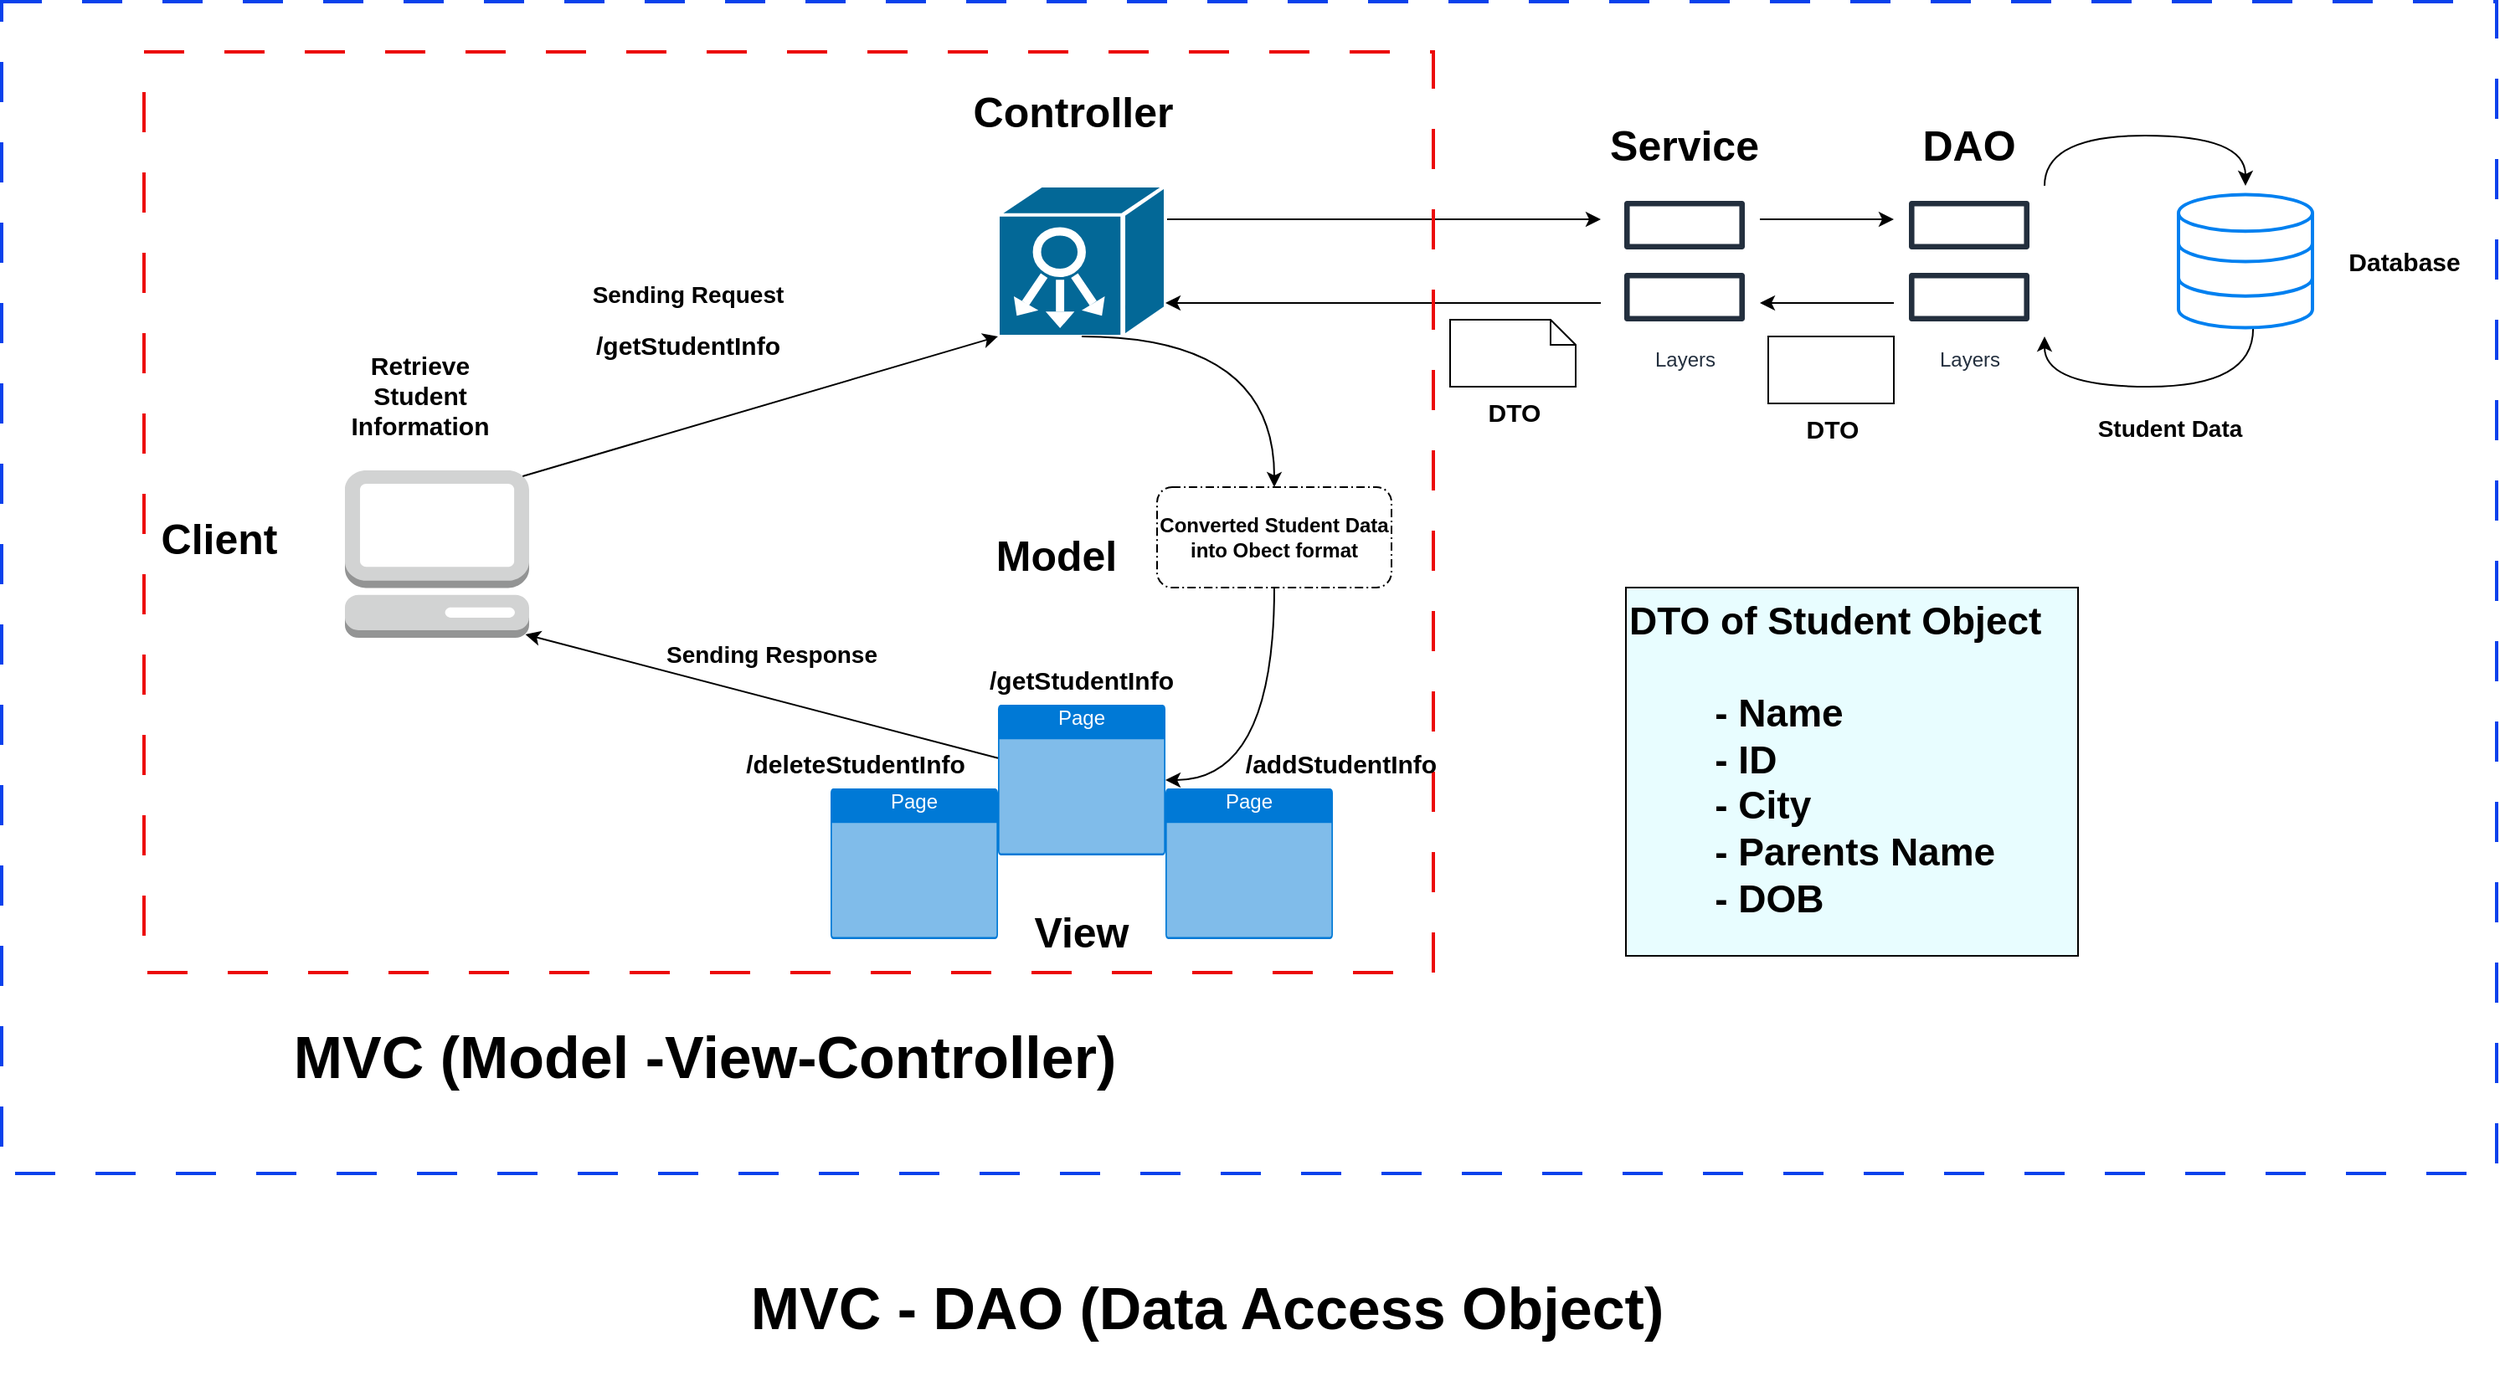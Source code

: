 <mxfile version="24.7.5">
  <diagram name="Page-1" id="sHMGXAZ-2pIGjKH5YxWj">
    <mxGraphModel dx="2465" dy="803" grid="1" gridSize="10" guides="1" tooltips="1" connect="1" arrows="1" fold="1" page="1" pageScale="1" pageWidth="850" pageHeight="1100" background="none" math="0" shadow="0">
      <root>
        <mxCell id="0" />
        <mxCell id="1" parent="0" />
        <mxCell id="x5Plf8LEQ-hN1UP6LT7Q-1" value="" style="outlineConnect=0;dashed=0;verticalLabelPosition=bottom;verticalAlign=top;align=center;html=1;shape=mxgraph.aws3.management_console;fillColor=#D2D3D3;gradientColor=none;" parent="1" vertex="1">
          <mxGeometry x="10" y="330" width="110" height="100" as="geometry" />
        </mxCell>
        <mxCell id="x5Plf8LEQ-hN1UP6LT7Q-26" style="edgeStyle=orthogonalEdgeStyle;rounded=0;orthogonalLoop=1;jettySize=auto;html=1;exitX=1;exitY=0.5;exitDx=0;exitDy=0;exitPerimeter=0;" parent="1" edge="1">
          <mxGeometry relative="1" as="geometry">
            <mxPoint x="500" y="180" as="sourcePoint" />
            <mxPoint x="760" y="180" as="targetPoint" />
          </mxGeometry>
        </mxCell>
        <mxCell id="x5Plf8LEQ-hN1UP6LT7Q-2" value="" style="shape=mxgraph.cisco.controllers_and_modules.system_controller;html=1;pointerEvents=1;dashed=0;fillColor=#036897;strokeColor=#ffffff;strokeWidth=2;verticalLabelPosition=bottom;verticalAlign=top;align=center;outlineConnect=0;" parent="1" vertex="1">
          <mxGeometry x="400" y="160" width="100" height="90" as="geometry" />
        </mxCell>
        <mxCell id="x5Plf8LEQ-hN1UP6LT7Q-3" value="Page" style="html=1;whiteSpace=wrap;strokeColor=none;fillColor=#0079D6;labelPosition=center;verticalLabelPosition=middle;verticalAlign=top;align=center;fontSize=12;outlineConnect=0;spacingTop=-6;fontColor=#FFFFFF;sketch=0;shape=mxgraph.sitemap.page;" parent="1" vertex="1">
          <mxGeometry x="400" y="470" width="100" height="90" as="geometry" />
        </mxCell>
        <mxCell id="x5Plf8LEQ-hN1UP6LT7Q-27" style="edgeStyle=orthogonalEdgeStyle;rounded=0;orthogonalLoop=1;jettySize=auto;html=1;" parent="1" source="x5Plf8LEQ-hN1UP6LT7Q-4" target="x5Plf8LEQ-hN1UP6LT7Q-6" edge="1">
          <mxGeometry relative="1" as="geometry">
            <Array as="points">
              <mxPoint x="895" y="180" />
              <mxPoint x="895" y="180" />
            </Array>
          </mxGeometry>
        </mxCell>
        <mxCell id="x5Plf8LEQ-hN1UP6LT7Q-4" value="Layers" style="sketch=0;outlineConnect=0;fontColor=#232F3E;gradientColor=none;strokeColor=#232F3E;fillColor=#ffffff;dashed=0;verticalLabelPosition=bottom;verticalAlign=top;align=center;html=1;fontSize=12;fontStyle=0;aspect=fixed;shape=mxgraph.aws4.resourceIcon;resIcon=mxgraph.aws4.layers;" parent="1" vertex="1">
          <mxGeometry x="765" y="160" width="90" height="90" as="geometry" />
        </mxCell>
        <mxCell id="x5Plf8LEQ-hN1UP6LT7Q-29" style="edgeStyle=orthogonalEdgeStyle;rounded=0;orthogonalLoop=1;jettySize=auto;html=1;curved=1;exitX=0.557;exitY=1.007;exitDx=0;exitDy=0;exitPerimeter=0;" parent="1" source="x5Plf8LEQ-hN1UP6LT7Q-5" target="x5Plf8LEQ-hN1UP6LT7Q-6" edge="1">
          <mxGeometry relative="1" as="geometry">
            <mxPoint x="1015" y="260" as="targetPoint" />
            <Array as="points">
              <mxPoint x="1150" y="280" />
              <mxPoint x="1025" y="280" />
            </Array>
          </mxGeometry>
        </mxCell>
        <mxCell id="x5Plf8LEQ-hN1UP6LT7Q-5" value="" style="html=1;verticalLabelPosition=bottom;align=center;labelBackgroundColor=#ffffff;verticalAlign=top;strokeWidth=2;strokeColor=#0080F0;shadow=0;dashed=0;shape=mxgraph.ios7.icons.data;" parent="1" vertex="1">
          <mxGeometry x="1105" y="165.22" width="80" height="79.55" as="geometry" />
        </mxCell>
        <mxCell id="x5Plf8LEQ-hN1UP6LT7Q-28" style="edgeStyle=orthogonalEdgeStyle;rounded=0;orthogonalLoop=1;jettySize=auto;html=1;curved=1;entryX=0.5;entryY=-0.066;entryDx=0;entryDy=0;entryPerimeter=0;" parent="1" source="x5Plf8LEQ-hN1UP6LT7Q-6" target="x5Plf8LEQ-hN1UP6LT7Q-5" edge="1">
          <mxGeometry relative="1" as="geometry">
            <mxPoint x="1095" y="180" as="targetPoint" />
            <mxPoint x="1025" y="180.059" as="sourcePoint" />
            <Array as="points">
              <mxPoint x="1025" y="130" />
              <mxPoint x="1145" y="130" />
            </Array>
          </mxGeometry>
        </mxCell>
        <mxCell id="x5Plf8LEQ-hN1UP6LT7Q-30" style="edgeStyle=orthogonalEdgeStyle;rounded=0;orthogonalLoop=1;jettySize=auto;html=1;" parent="1" source="x5Plf8LEQ-hN1UP6LT7Q-6" target="x5Plf8LEQ-hN1UP6LT7Q-4" edge="1">
          <mxGeometry relative="1" as="geometry">
            <Array as="points">
              <mxPoint x="895" y="230" />
              <mxPoint x="895" y="230" />
            </Array>
          </mxGeometry>
        </mxCell>
        <mxCell id="x5Plf8LEQ-hN1UP6LT7Q-6" value="Layers" style="sketch=0;outlineConnect=0;fontColor=#232F3E;gradientColor=none;strokeColor=#232F3E;fillColor=#ffffff;dashed=0;verticalLabelPosition=bottom;verticalAlign=top;align=center;html=1;fontSize=12;fontStyle=0;aspect=fixed;shape=mxgraph.aws4.resourceIcon;resIcon=mxgraph.aws4.layers;" parent="1" vertex="1">
          <mxGeometry x="935" y="160" width="90" height="90" as="geometry" />
        </mxCell>
        <mxCell id="x5Plf8LEQ-hN1UP6LT7Q-7" value="&lt;b&gt;&lt;font style=&quot;font-size: 12px;&quot;&gt;Converted Student Data into Obect format&lt;/font&gt;&lt;/b&gt;" style="points=[[0.25,0,0],[0.5,0,0],[0.75,0,0],[1,0.25,0],[1,0.5,0],[1,0.75,0],[0.75,1,0],[0.5,1,0],[0.25,1,0],[0,0.75,0],[0,0.5,0],[0,0.25,0]];rounded=1;dashed=1;dashPattern=5 2 1 2;labelPosition=center;verticalLabelPosition=middle;align=center;verticalAlign=middle;fontSize=8;html=1;whiteSpace=wrap;" parent="1" vertex="1">
          <mxGeometry x="495" y="340" width="140" height="60" as="geometry" />
        </mxCell>
        <mxCell id="x5Plf8LEQ-hN1UP6LT7Q-9" value="Retrieve Student Information" style="text;html=1;align=center;verticalAlign=middle;whiteSpace=wrap;rounded=0;fontStyle=1;fontSize=15;" parent="1" vertex="1">
          <mxGeometry x="20" y="270" width="70" height="30" as="geometry" />
        </mxCell>
        <mxCell id="x5Plf8LEQ-hN1UP6LT7Q-10" style="rounded=0;orthogonalLoop=1;jettySize=auto;html=1;exitX=0.965;exitY=0.035;exitDx=0;exitDy=0;exitPerimeter=0;entryX=0;entryY=1;entryDx=0;entryDy=0;entryPerimeter=0;" parent="1" source="x5Plf8LEQ-hN1UP6LT7Q-1" target="x5Plf8LEQ-hN1UP6LT7Q-2" edge="1">
          <mxGeometry relative="1" as="geometry" />
        </mxCell>
        <mxCell id="x5Plf8LEQ-hN1UP6LT7Q-11" value="&lt;b&gt;&lt;font style=&quot;font-size: 25px;&quot;&gt;Client&lt;/font&gt;&lt;/b&gt;" style="text;html=1;align=center;verticalAlign=middle;whiteSpace=wrap;rounded=0;" parent="1" vertex="1">
          <mxGeometry x="-100" y="355" width="70" height="30" as="geometry" />
        </mxCell>
        <mxCell id="x5Plf8LEQ-hN1UP6LT7Q-12" value="/getStudentInfo" style="text;html=1;align=center;verticalAlign=middle;whiteSpace=wrap;rounded=0;fontStyle=1;fontSize=15;" parent="1" vertex="1">
          <mxGeometry x="180" y="240" width="70" height="30" as="geometry" />
        </mxCell>
        <mxCell id="x5Plf8LEQ-hN1UP6LT7Q-13" value="&lt;b&gt;&lt;font style=&quot;font-size: 25px;&quot;&gt;Controller&lt;/font&gt;&lt;/b&gt;" style="text;html=1;align=center;verticalAlign=middle;whiteSpace=wrap;rounded=0;" parent="1" vertex="1">
          <mxGeometry x="410" y="100" width="70" height="30" as="geometry" />
        </mxCell>
        <mxCell id="x5Plf8LEQ-hN1UP6LT7Q-14" value="&lt;b&gt;&lt;font style=&quot;font-size: 25px;&quot;&gt;View&lt;/font&gt;&lt;/b&gt;" style="text;html=1;align=center;verticalAlign=middle;whiteSpace=wrap;rounded=0;" parent="1" vertex="1">
          <mxGeometry x="415" y="590" width="70" height="30" as="geometry" />
        </mxCell>
        <mxCell id="x5Plf8LEQ-hN1UP6LT7Q-17" value="&lt;b style=&quot;font-size: 25px;&quot;&gt;Model&lt;/b&gt;" style="text;html=1;align=center;verticalAlign=middle;whiteSpace=wrap;rounded=0;fontSize=25;" parent="1" vertex="1">
          <mxGeometry x="400" y="365" width="70" height="30" as="geometry" />
        </mxCell>
        <mxCell id="x5Plf8LEQ-hN1UP6LT7Q-18" style="rounded=0;orthogonalLoop=1;jettySize=auto;html=1;entryX=0.98;entryY=0.98;entryDx=0;entryDy=0;entryPerimeter=0;" parent="1" source="x5Plf8LEQ-hN1UP6LT7Q-3" target="x5Plf8LEQ-hN1UP6LT7Q-1" edge="1">
          <mxGeometry relative="1" as="geometry" />
        </mxCell>
        <mxCell id="x5Plf8LEQ-hN1UP6LT7Q-19" style="edgeStyle=orthogonalEdgeStyle;rounded=0;orthogonalLoop=1;jettySize=auto;html=1;exitX=0.5;exitY=1;exitDx=0;exitDy=0;exitPerimeter=0;entryX=0.5;entryY=0;entryDx=0;entryDy=0;entryPerimeter=0;curved=1;" parent="1" source="x5Plf8LEQ-hN1UP6LT7Q-2" target="x5Plf8LEQ-hN1UP6LT7Q-7" edge="1">
          <mxGeometry relative="1" as="geometry">
            <Array as="points">
              <mxPoint x="565" y="250" />
            </Array>
          </mxGeometry>
        </mxCell>
        <mxCell id="x5Plf8LEQ-hN1UP6LT7Q-20" style="edgeStyle=orthogonalEdgeStyle;rounded=0;orthogonalLoop=1;jettySize=auto;html=1;exitX=0.5;exitY=1;exitDx=0;exitDy=0;exitPerimeter=0;entryX=1;entryY=0.5;entryDx=0;entryDy=0;entryPerimeter=0;curved=1;" parent="1" source="x5Plf8LEQ-hN1UP6LT7Q-7" target="x5Plf8LEQ-hN1UP6LT7Q-3" edge="1">
          <mxGeometry relative="1" as="geometry" />
        </mxCell>
        <mxCell id="x5Plf8LEQ-hN1UP6LT7Q-21" value="/getStudentInfo" style="text;html=1;align=center;verticalAlign=middle;whiteSpace=wrap;rounded=0;fontStyle=1;fontSize=15;" parent="1" vertex="1">
          <mxGeometry x="415" y="440" width="70" height="30" as="geometry" />
        </mxCell>
        <mxCell id="x5Plf8LEQ-hN1UP6LT7Q-22" value="&lt;b&gt;&lt;font style=&quot;font-size: 25px;&quot;&gt;Service&lt;/font&gt;&lt;/b&gt;" style="text;html=1;align=center;verticalAlign=middle;whiteSpace=wrap;rounded=0;" parent="1" vertex="1">
          <mxGeometry x="775" y="120" width="70" height="30" as="geometry" />
        </mxCell>
        <mxCell id="x5Plf8LEQ-hN1UP6LT7Q-23" value="&lt;font style=&quot;font-size: 25px;&quot;&gt;&lt;b&gt;DAO&lt;/b&gt;&lt;/font&gt;" style="text;html=1;align=center;verticalAlign=middle;whiteSpace=wrap;rounded=0;" parent="1" vertex="1">
          <mxGeometry x="945" y="120" width="70" height="30" as="geometry" />
        </mxCell>
        <mxCell id="x5Plf8LEQ-hN1UP6LT7Q-24" value="&lt;b&gt;&lt;font style=&quot;font-size: 15px;&quot;&gt;Database&lt;/font&gt;&lt;/b&gt;" style="text;html=1;align=center;verticalAlign=middle;whiteSpace=wrap;rounded=0;" parent="1" vertex="1">
          <mxGeometry x="1205" y="190" width="70" height="30" as="geometry" />
        </mxCell>
        <mxCell id="x5Plf8LEQ-hN1UP6LT7Q-31" style="edgeStyle=orthogonalEdgeStyle;rounded=0;orthogonalLoop=1;jettySize=auto;html=1;entryX=1;entryY=0.5;entryDx=0;entryDy=0;entryPerimeter=0;" parent="1" edge="1">
          <mxGeometry relative="1" as="geometry">
            <mxPoint x="760" y="230" as="sourcePoint" />
            <mxPoint x="500" y="230" as="targetPoint" />
          </mxGeometry>
        </mxCell>
        <mxCell id="x5Plf8LEQ-hN1UP6LT7Q-32" value="&lt;b&gt;&lt;font style=&quot;font-size: 14px;&quot;&gt;Student Data&lt;/font&gt;&lt;/b&gt;" style="text;html=1;align=center;verticalAlign=middle;whiteSpace=wrap;rounded=0;" parent="1" vertex="1">
          <mxGeometry x="1050" y="290" width="100" height="30" as="geometry" />
        </mxCell>
        <mxCell id="x5Plf8LEQ-hN1UP6LT7Q-33" value="Sending Response" style="text;html=1;align=center;verticalAlign=middle;whiteSpace=wrap;rounded=0;fontStyle=1;fontSize=14;" parent="1" vertex="1">
          <mxGeometry x="200" y="420" width="130" height="40" as="geometry" />
        </mxCell>
        <mxCell id="x5Plf8LEQ-hN1UP6LT7Q-34" value="Sending Request" style="text;html=1;align=center;verticalAlign=middle;whiteSpace=wrap;rounded=0;fontStyle=1;fontSize=14;" parent="1" vertex="1">
          <mxGeometry x="150" y="204.77" width="130" height="40" as="geometry" />
        </mxCell>
        <mxCell id="x5Plf8LEQ-hN1UP6LT7Q-36" value="" style="rounded=0;whiteSpace=wrap;html=1;fillStyle=dots;fillColor=none;dashed=1;dashPattern=12 12;strokeWidth=2;strokeColor=#ec0909;" parent="1" vertex="1">
          <mxGeometry x="-110" y="80" width="770" height="550" as="geometry" />
        </mxCell>
        <mxCell id="x5Plf8LEQ-hN1UP6LT7Q-38" value="" style="rounded=0;whiteSpace=wrap;html=1;fillStyle=dots;fillColor=none;dashed=1;dashPattern=12 12;strokeWidth=2;strokeColor=#0941ec;" parent="1" vertex="1">
          <mxGeometry x="-195" y="50" width="1490" height="700" as="geometry" />
        </mxCell>
        <mxCell id="x5Plf8LEQ-hN1UP6LT7Q-39" value="MVC (Model -View-Controller)" style="text;html=1;align=center;verticalAlign=middle;whiteSpace=wrap;rounded=0;fontStyle=1;fontSize=35;" parent="1" vertex="1">
          <mxGeometry x="-60" y="640" width="570" height="80" as="geometry" />
        </mxCell>
        <mxCell id="x5Plf8LEQ-hN1UP6LT7Q-40" value="MVC - DAO (Data Access Object)" style="text;html=1;align=center;verticalAlign=middle;whiteSpace=wrap;rounded=0;fontStyle=1;fontSize=35;" parent="1" vertex="1">
          <mxGeometry x="240" y="790" width="570" height="80" as="geometry" />
        </mxCell>
        <mxCell id="x5Plf8LEQ-hN1UP6LT7Q-42" value="Page" style="html=1;whiteSpace=wrap;strokeColor=none;fillColor=#0079D6;labelPosition=center;verticalLabelPosition=middle;verticalAlign=top;align=center;fontSize=12;outlineConnect=0;spacingTop=-6;fontColor=#FFFFFF;sketch=0;shape=mxgraph.sitemap.page;" parent="1" vertex="1">
          <mxGeometry x="500" y="520" width="100" height="90" as="geometry" />
        </mxCell>
        <mxCell id="x5Plf8LEQ-hN1UP6LT7Q-43" value="Page" style="html=1;whiteSpace=wrap;strokeColor=none;fillColor=#0079D6;labelPosition=center;verticalLabelPosition=middle;verticalAlign=top;align=center;fontSize=12;outlineConnect=0;spacingTop=-6;fontColor=#FFFFFF;sketch=0;shape=mxgraph.sitemap.page;" parent="1" vertex="1">
          <mxGeometry x="300" y="520" width="100" height="90" as="geometry" />
        </mxCell>
        <mxCell id="x5Plf8LEQ-hN1UP6LT7Q-44" value="/addStudentInfo" style="text;html=1;align=center;verticalAlign=middle;whiteSpace=wrap;rounded=0;fontStyle=1;fontSize=15;" parent="1" vertex="1">
          <mxGeometry x="570" y="490" width="70" height="30" as="geometry" />
        </mxCell>
        <mxCell id="x5Plf8LEQ-hN1UP6LT7Q-45" value="/deleteStudentInfo" style="text;html=1;align=center;verticalAlign=middle;whiteSpace=wrap;rounded=0;fontStyle=1;fontSize=15;" parent="1" vertex="1">
          <mxGeometry x="280" y="490" width="70" height="30" as="geometry" />
        </mxCell>
        <mxCell id="cV37m4zQsboVLEc6ehHm-4" value="&lt;b&gt;&lt;font style=&quot;font-size: 15px;&quot;&gt;DTO&lt;/font&gt;&lt;/b&gt;" style="shape=mxgraph.bpmn.data;labelPosition=center;verticalLabelPosition=bottom;align=center;verticalAlign=top;size=15;html=1;" vertex="1" parent="1">
          <mxGeometry x="670" y="240" width="75" height="40" as="geometry" />
        </mxCell>
        <mxCell id="cV37m4zQsboVLEc6ehHm-5" value="&lt;b&gt;&lt;font style=&quot;font-size: 15px;&quot;&gt;DTO&lt;/font&gt;&lt;/b&gt;" style="shape=mxgraph.bpmn.data;labelPosition=center;verticalLabelPosition=bottom;align=center;verticalAlign=top;size=0;html=1;" vertex="1" parent="1">
          <mxGeometry x="860" y="250" width="75" height="40" as="geometry" />
        </mxCell>
        <mxCell id="cV37m4zQsboVLEc6ehHm-6" value="&lt;b style=&quot;font-size: 23px;&quot;&gt;&lt;font style=&quot;font-size: 23px;&quot;&gt;DTO of Student Object&lt;/font&gt;&lt;/b&gt;&lt;div style=&quot;font-size: 23px;&quot;&gt;&lt;b&gt;&lt;font style=&quot;font-size: 23px;&quot;&gt;&lt;br&gt;&lt;/font&gt;&lt;/b&gt;&lt;/div&gt;&lt;div style=&quot;font-size: 23px;&quot;&gt;&lt;b&gt;&lt;font style=&quot;font-size: 23px;&quot;&gt;&lt;span style=&quot;white-space: pre;&quot;&gt;&#x9;&lt;/span&gt;- Name&lt;/font&gt;&lt;/b&gt;&lt;/div&gt;&lt;div style=&quot;font-size: 23px;&quot;&gt;&lt;b&gt;&lt;font style=&quot;font-size: 23px;&quot;&gt;&lt;span style=&quot;white-space: pre;&quot;&gt;&#x9;&lt;/span&gt;- ID&lt;/font&gt;&lt;/b&gt;&lt;/div&gt;&lt;div style=&quot;font-size: 23px;&quot;&gt;&lt;b&gt;&lt;font style=&quot;font-size: 23px;&quot;&gt;&lt;span style=&quot;white-space: pre;&quot;&gt;&#x9;&lt;/span&gt;- City&lt;/font&gt;&lt;/b&gt;&lt;/div&gt;&lt;div style=&quot;font-size: 23px;&quot;&gt;&lt;b&gt;&lt;font style=&quot;font-size: 23px;&quot;&gt;&lt;span style=&quot;white-space: pre;&quot;&gt;&#x9;&lt;/span&gt;- Parents Name&lt;/font&gt;&lt;/b&gt;&lt;/div&gt;&lt;div style=&quot;font-size: 23px;&quot;&gt;&lt;b style=&quot;&quot;&gt;&lt;font style=&quot;font-size: 23px;&quot;&gt;&lt;span style=&quot;white-space: pre;&quot;&gt;&#x9;&lt;/span&gt;- DOB&lt;br&gt;&lt;/font&gt;&lt;/b&gt;&lt;div&gt;&lt;br&gt;&lt;/div&gt;&lt;/div&gt;" style="text;html=1;whiteSpace=wrap;overflow=hidden;rounded=0;fillColor=#E8FDFF;strokeColor=default;" vertex="1" parent="1">
          <mxGeometry x="775" y="400" width="270" height="220" as="geometry" />
        </mxCell>
      </root>
    </mxGraphModel>
  </diagram>
</mxfile>
